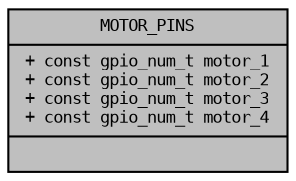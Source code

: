 digraph "MOTOR_PINS"
{
 // LATEX_PDF_SIZE
  bgcolor="transparent";
  edge [fontname="DejaVuSansMono",fontsize="8",labelfontname="DejaVuSansMono",labelfontsize="8"];
  node [fontname="DejaVuSansMono",fontsize="8",shape=record];
  Node1 [label="{MOTOR_PINS\n|+ const gpio_num_t motor_1\l+ const gpio_num_t motor_2\l+ const gpio_num_t motor_3\l+ const gpio_num_t motor_4\l|}",height=0.2,width=0.4,color="black", fillcolor="grey75", style="filled", fontcolor="black",tooltip="Pinos de conexão dos motores."];
}
